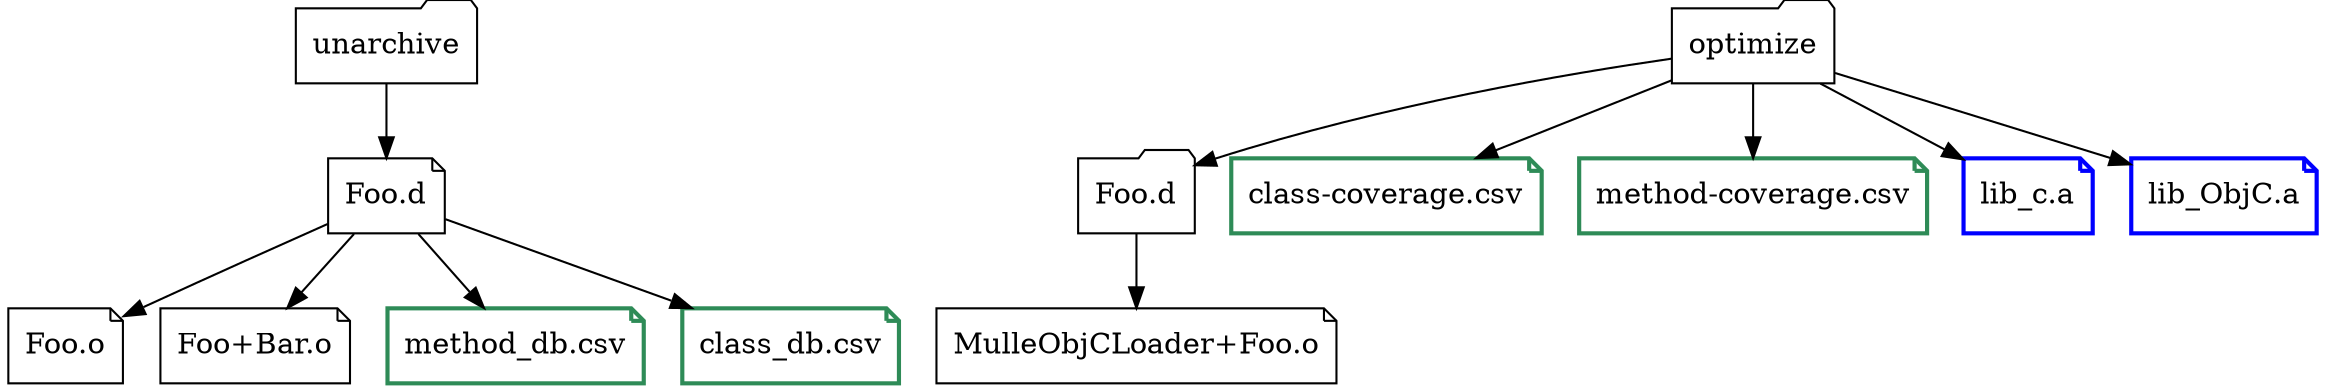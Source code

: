 digraph optimizer {

   node [ shape="note"]


   "unarchive" -> "Foo.d"
   "Foo.d" -> "Foo.o"
   "Foo.d" -> "Foo+Bar.o"
   "Foo.d" -> "method_db.csv"
   "Foo.d" -> "class_db.csv"

   "unarchive" [ shape="folder" ]

   "class_db.csv"  [ penwidth=2, color="seagreen"]
   "method_db.csv" [ penwidth=2, color="seagreen"]

   "optimize"
   "optimize" [ shape="folder" ]

   "optimize" -> "Foo2.d"

   "Foo2.d" [ label="Foo.d", shape="folder" ]
   "Foo2.d" -> "MulleObjCLoader+Foo.o"

   "optimize" -> "class-coverage.csv"
   "optimize" -> "method-coverage.csv"
   "class-coverage.csv"  [ penwidth=2, color="seagreen"]
   "method-coverage.csv" [ penwidth=2, color="seagreen"]

   "optimize" -> "lib_c.a"
   "optimize" -> "lib_ObjC.a"

   "lib_c.a"      [ penwidth=2, color="blue" ]
   "lib_ObjC.a"   [ penwidth=2, color="blue" ]
}